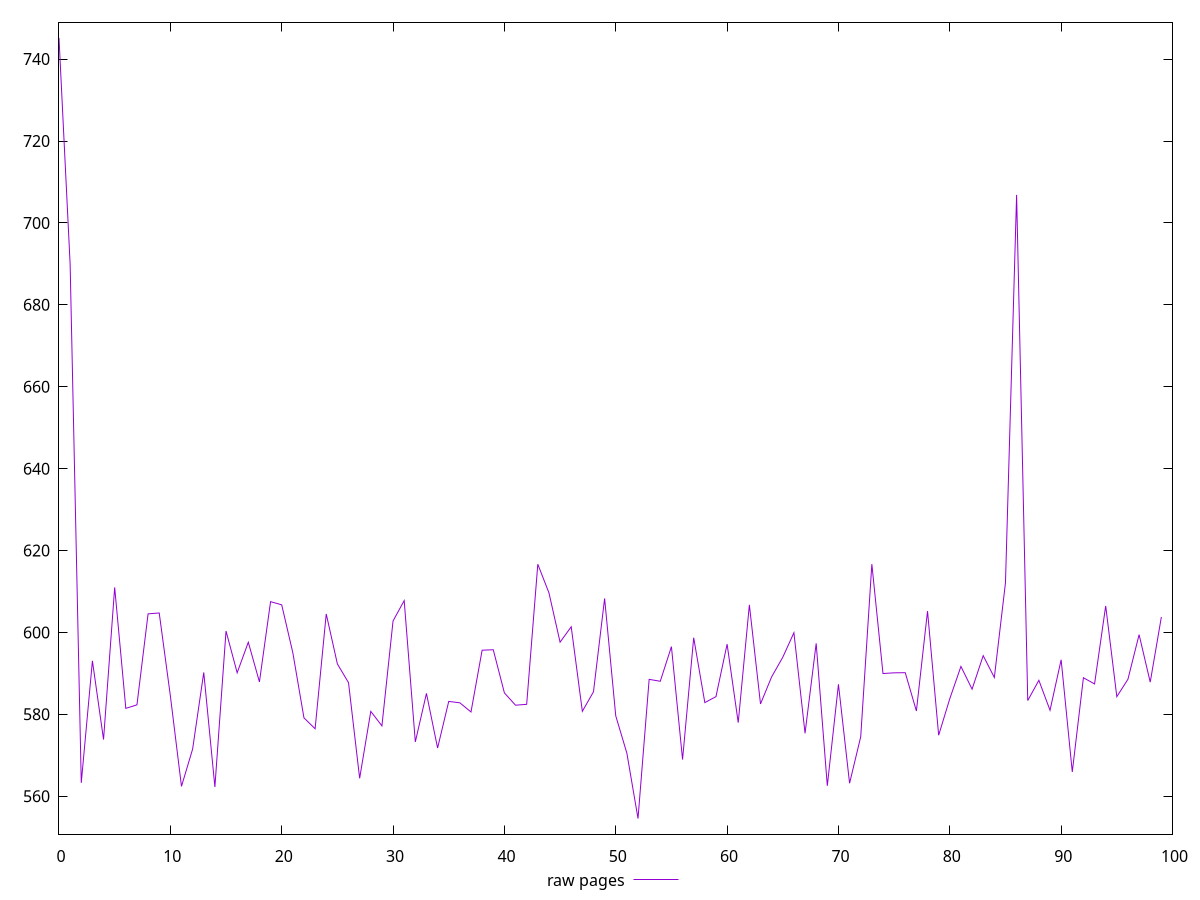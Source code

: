 $_rawPages <<EOF
745.1760000000008
689.8800000000008
563.2800000000007
593.0680000000004
573.8560000000002
610.988000000001
581.4640000000009
582.3200000000002
604.5400000000004
604.7560000000008
584.5400000000002
562.4200000000005
571.5240000000003
590.2320000000005
562.2640000000006
600.3480000000004
590.1520000000007
597.6080000000002
587.9240000000004
607.5200000000002
606.7440000000004
595.0360000000007
579.1360000000006
576.4840000000005
604.5160000000003
592.3160000000005
587.7400000000004
564.3840000000002
580.7280000000003
577.1840000000003
602.8120000000001
607.7720000000003
573.2680000000007
585.1160000000004
571.7720000000005
583.1600000000007
582.8160000000007
580.5800000000008
595.6640000000002
595.7760000000009
585.2360000000007
582.2360000000007
582.4480000000007
616.6560000000004
609.6720000000007
597.6240000000004
601.3880000000007
580.7400000000007
585.5120000000007
608.3040000000008
579.6360000000002
570.5080000000005
554.5640000000004
588.5440000000006
588.0800000000005
596.5360000000003
568.9680000000005
598.7160000000008
582.8680000000005
584.3280000000002
597.1400000000003
577.9760000000006
606.7400000000007
582.5440000000003
589.1560000000005
593.9400000000003
599.9320000000005
575.3800000000002
597.324000000001
562.5600000000004
587.3280000000005
563.1760000000005
574.5320000000004
616.6800000000002
589.9680000000003
590.1400000000007
590.1720000000003
580.8240000000006
605.2120000000003
574.9000000000004
583.8280000000007
591.7040000000001
586.1520000000005
594.3320000000006
589.0000000000005
612.1200000000003
706.8520000000008
583.3680000000003
588.3160000000003
580.9960000000007
593.3360000000005
565.9360000000005
588.9440000000006
587.4240000000008
606.4760000000003
584.3160000000003
588.5800000000008
599.4640000000004
587.8680000000002
603.7680000000001
EOF
set key outside below
set terminal pngcairo
set output "report_00006_2020-11-02T20-21-41.718Z/bootup-time/pages//raw.png"
set yrange [550.7517600000004:748.9882400000008]
plot $_rawPages title "raw pages" with line ,